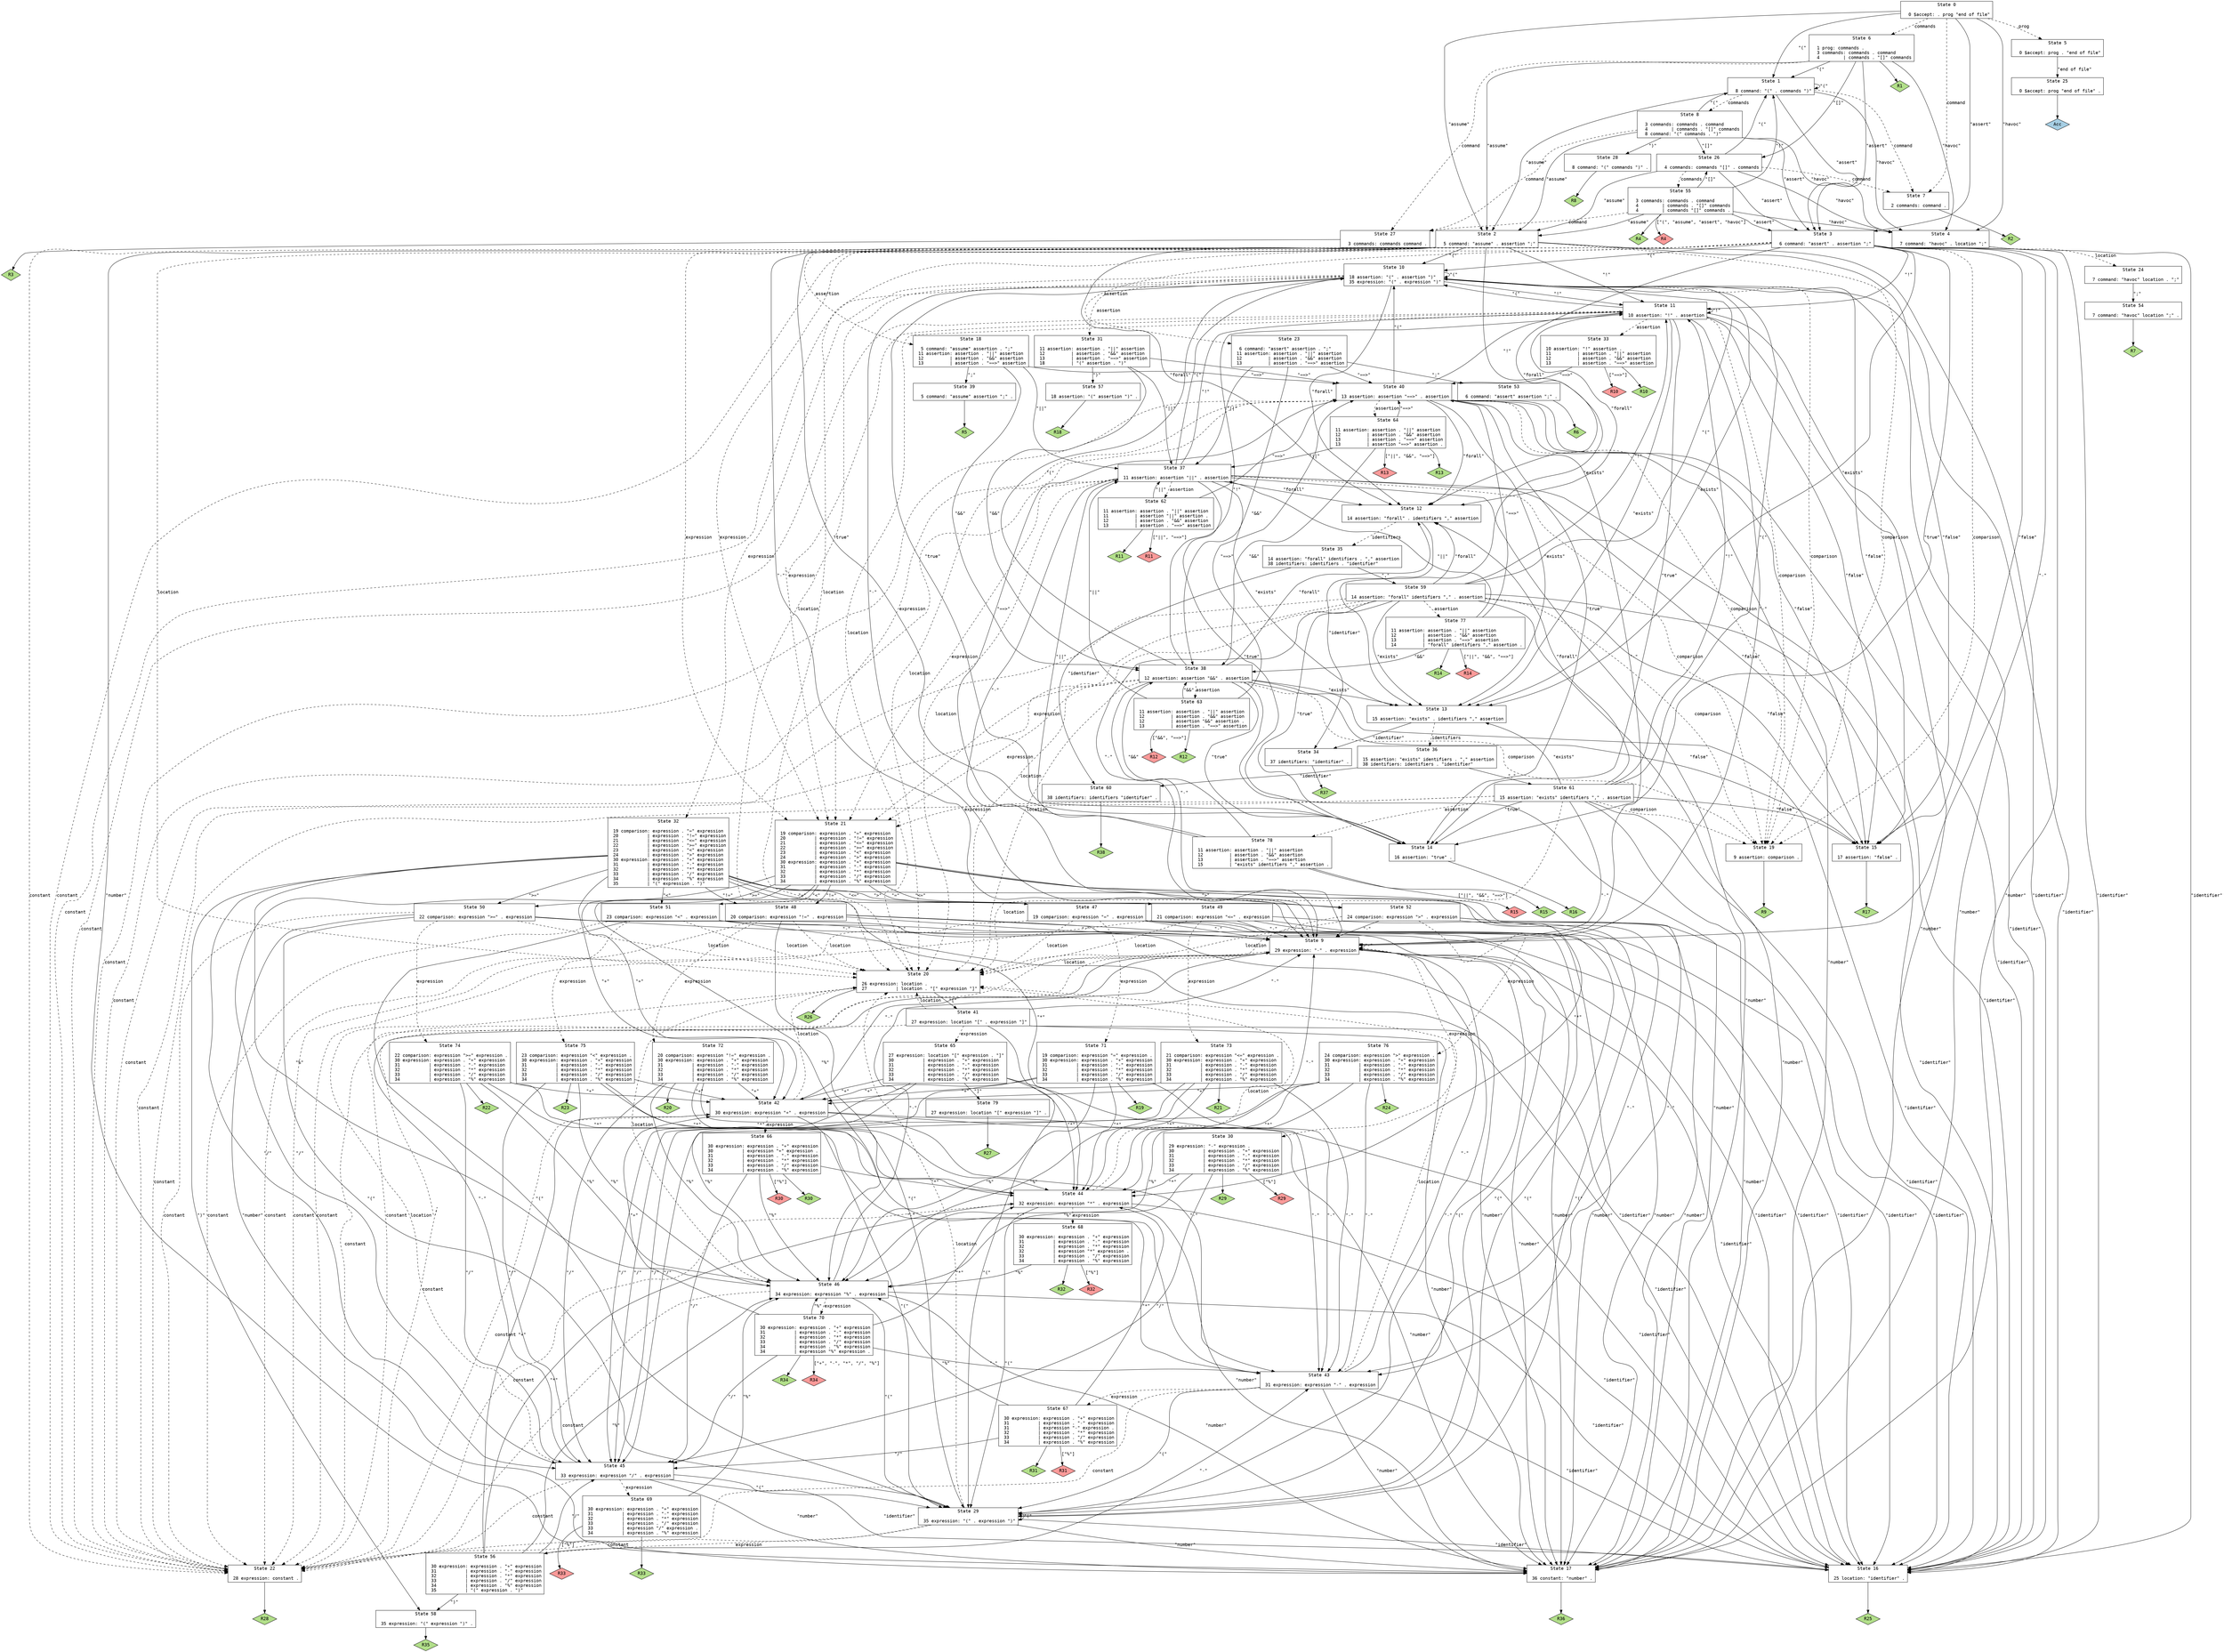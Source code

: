 // Generated by GNU Bison 3.4.
// Report bugs to <bug-bison@gnu.org>.
// Home page: <http://www.gnu.org/software/bison/>.

digraph "/home/ferhat/git/vc-gen/gc/gc-parser.yy"
{
  node [fontname = courier, shape = box, colorscheme = paired6]
  edge [fontname = courier]

  0 [label="State 0\n\l  0 $accept: . prog \"end of file\"\l"]
  0 -> 1 [style=solid label="\"(\""]
  0 -> 2 [style=solid label="\"assume\""]
  0 -> 3 [style=solid label="\"assert\""]
  0 -> 4 [style=solid label="\"havoc\""]
  0 -> 5 [style=dashed label="prog"]
  0 -> 6 [style=dashed label="commands"]
  0 -> 7 [style=dashed label="command"]
  1 [label="State 1\n\l  8 command: \"(\" . commands \")\"\l"]
  1 -> 1 [style=solid label="\"(\""]
  1 -> 2 [style=solid label="\"assume\""]
  1 -> 3 [style=solid label="\"assert\""]
  1 -> 4 [style=solid label="\"havoc\""]
  1 -> 8 [style=dashed label="commands"]
  1 -> 7 [style=dashed label="command"]
  2 [label="State 2\n\l  5 command: \"assume\" . assertion \";\"\l"]
  2 -> 9 [style=solid label="\"-\""]
  2 -> 10 [style=solid label="\"(\""]
  2 -> 11 [style=solid label="\"!\""]
  2 -> 12 [style=solid label="\"forall\""]
  2 -> 13 [style=solid label="\"exists\""]
  2 -> 14 [style=solid label="\"true\""]
  2 -> 15 [style=solid label="\"false\""]
  2 -> 16 [style=solid label="\"identifier\""]
  2 -> 17 [style=solid label="\"number\""]
  2 -> 18 [style=dashed label="assertion"]
  2 -> 19 [style=dashed label="comparison"]
  2 -> 20 [style=dashed label="location"]
  2 -> 21 [style=dashed label="expression"]
  2 -> 22 [style=dashed label="constant"]
  3 [label="State 3\n\l  6 command: \"assert\" . assertion \";\"\l"]
  3 -> 9 [style=solid label="\"-\""]
  3 -> 10 [style=solid label="\"(\""]
  3 -> 11 [style=solid label="\"!\""]
  3 -> 12 [style=solid label="\"forall\""]
  3 -> 13 [style=solid label="\"exists\""]
  3 -> 14 [style=solid label="\"true\""]
  3 -> 15 [style=solid label="\"false\""]
  3 -> 16 [style=solid label="\"identifier\""]
  3 -> 17 [style=solid label="\"number\""]
  3 -> 23 [style=dashed label="assertion"]
  3 -> 19 [style=dashed label="comparison"]
  3 -> 20 [style=dashed label="location"]
  3 -> 21 [style=dashed label="expression"]
  3 -> 22 [style=dashed label="constant"]
  4 [label="State 4\n\l  7 command: \"havoc\" . location \";\"\l"]
  4 -> 16 [style=solid label="\"identifier\""]
  4 -> 24 [style=dashed label="location"]
  5 [label="State 5\n\l  0 $accept: prog . \"end of file\"\l"]
  5 -> 25 [style=solid label="\"end of file\""]
  6 [label="State 6\n\l  1 prog: commands .\l  3 commands: commands . command\l  4         | commands . \"[]\" commands\l"]
  6 -> 1 [style=solid label="\"(\""]
  6 -> 2 [style=solid label="\"assume\""]
  6 -> 3 [style=solid label="\"assert\""]
  6 -> 4 [style=solid label="\"havoc\""]
  6 -> 26 [style=solid label="\"[]\""]
  6 -> 27 [style=dashed label="command"]
  6 -> "6R1" [style=solid]
 "6R1" [label="R1", fillcolor=3, shape=diamond, style=filled]
  7 [label="State 7\n\l  2 commands: command .\l"]
  7 -> "7R2" [style=solid]
 "7R2" [label="R2", fillcolor=3, shape=diamond, style=filled]
  8 [label="State 8\n\l  3 commands: commands . command\l  4         | commands . \"[]\" commands\l  8 command: \"(\" commands . \")\"\l"]
  8 -> 1 [style=solid label="\"(\""]
  8 -> 28 [style=solid label="\")\""]
  8 -> 2 [style=solid label="\"assume\""]
  8 -> 3 [style=solid label="\"assert\""]
  8 -> 4 [style=solid label="\"havoc\""]
  8 -> 26 [style=solid label="\"[]\""]
  8 -> 27 [style=dashed label="command"]
  9 [label="State 9\n\l 29 expression: \"-\" . expression\l"]
  9 -> 9 [style=solid label="\"-\""]
  9 -> 29 [style=solid label="\"(\""]
  9 -> 16 [style=solid label="\"identifier\""]
  9 -> 17 [style=solid label="\"number\""]
  9 -> 20 [style=dashed label="location"]
  9 -> 30 [style=dashed label="expression"]
  9 -> 22 [style=dashed label="constant"]
  10 [label="State 10\n\l 18 assertion: \"(\" . assertion \")\"\l 35 expression: \"(\" . expression \")\"\l"]
  10 -> 9 [style=solid label="\"-\""]
  10 -> 10 [style=solid label="\"(\""]
  10 -> 11 [style=solid label="\"!\""]
  10 -> 12 [style=solid label="\"forall\""]
  10 -> 13 [style=solid label="\"exists\""]
  10 -> 14 [style=solid label="\"true\""]
  10 -> 15 [style=solid label="\"false\""]
  10 -> 16 [style=solid label="\"identifier\""]
  10 -> 17 [style=solid label="\"number\""]
  10 -> 31 [style=dashed label="assertion"]
  10 -> 19 [style=dashed label="comparison"]
  10 -> 20 [style=dashed label="location"]
  10 -> 32 [style=dashed label="expression"]
  10 -> 22 [style=dashed label="constant"]
  11 [label="State 11\n\l 10 assertion: \"!\" . assertion\l"]
  11 -> 9 [style=solid label="\"-\""]
  11 -> 10 [style=solid label="\"(\""]
  11 -> 11 [style=solid label="\"!\""]
  11 -> 12 [style=solid label="\"forall\""]
  11 -> 13 [style=solid label="\"exists\""]
  11 -> 14 [style=solid label="\"true\""]
  11 -> 15 [style=solid label="\"false\""]
  11 -> 16 [style=solid label="\"identifier\""]
  11 -> 17 [style=solid label="\"number\""]
  11 -> 33 [style=dashed label="assertion"]
  11 -> 19 [style=dashed label="comparison"]
  11 -> 20 [style=dashed label="location"]
  11 -> 21 [style=dashed label="expression"]
  11 -> 22 [style=dashed label="constant"]
  12 [label="State 12\n\l 14 assertion: \"forall\" . identifiers \",\" assertion\l"]
  12 -> 34 [style=solid label="\"identifier\""]
  12 -> 35 [style=dashed label="identifiers"]
  13 [label="State 13\n\l 15 assertion: \"exists\" . identifiers \",\" assertion\l"]
  13 -> 34 [style=solid label="\"identifier\""]
  13 -> 36 [style=dashed label="identifiers"]
  14 [label="State 14\n\l 16 assertion: \"true\" .\l"]
  14 -> "14R16" [style=solid]
 "14R16" [label="R16", fillcolor=3, shape=diamond, style=filled]
  15 [label="State 15\n\l 17 assertion: \"false\" .\l"]
  15 -> "15R17" [style=solid]
 "15R17" [label="R17", fillcolor=3, shape=diamond, style=filled]
  16 [label="State 16\n\l 25 location: \"identifier\" .\l"]
  16 -> "16R25" [style=solid]
 "16R25" [label="R25", fillcolor=3, shape=diamond, style=filled]
  17 [label="State 17\n\l 36 constant: \"number\" .\l"]
  17 -> "17R36" [style=solid]
 "17R36" [label="R36", fillcolor=3, shape=diamond, style=filled]
  18 [label="State 18\n\l  5 command: \"assume\" assertion . \";\"\l 11 assertion: assertion . \"||\" assertion\l 12          | assertion . \"&&\" assertion\l 13          | assertion . \"==>\" assertion\l"]
  18 -> 37 [style=solid label="\"||\""]
  18 -> 38 [style=solid label="\"&&\""]
  18 -> 39 [style=solid label="\";\""]
  18 -> 40 [style=solid label="\"==>\""]
  19 [label="State 19\n\l  9 assertion: comparison .\l"]
  19 -> "19R9" [style=solid]
 "19R9" [label="R9", fillcolor=3, shape=diamond, style=filled]
  20 [label="State 20\n\l 26 expression: location .\l 27           | location . \"[\" expression \"]\"\l"]
  20 -> 41 [style=solid label="\"[\""]
  20 -> "20R26" [style=solid]
 "20R26" [label="R26", fillcolor=3, shape=diamond, style=filled]
  21 [label="State 21\n\l 19 comparison: expression . \"=\" expression\l 20           | expression . \"!=\" expression\l 21           | expression . \"<=\" expression\l 22           | expression . \">=\" expression\l 23           | expression . \"<\" expression\l 24           | expression . \">\" expression\l 30 expression: expression . \"+\" expression\l 31           | expression . \"-\" expression\l 32           | expression . \"*\" expression\l 33           | expression . \"/\" expression\l 34           | expression . \"%\" expression\l"]
  21 -> 42 [style=solid label="\"+\""]
  21 -> 43 [style=solid label="\"-\""]
  21 -> 44 [style=solid label="\"*\""]
  21 -> 45 [style=solid label="\"/\""]
  21 -> 46 [style=solid label="\"%\""]
  21 -> 47 [style=solid label="\"=\""]
  21 -> 48 [style=solid label="\"!=\""]
  21 -> 49 [style=solid label="\"<=\""]
  21 -> 50 [style=solid label="\">=\""]
  21 -> 51 [style=solid label="\"<\""]
  21 -> 52 [style=solid label="\">\""]
  22 [label="State 22\n\l 28 expression: constant .\l"]
  22 -> "22R28" [style=solid]
 "22R28" [label="R28", fillcolor=3, shape=diamond, style=filled]
  23 [label="State 23\n\l  6 command: \"assert\" assertion . \";\"\l 11 assertion: assertion . \"||\" assertion\l 12          | assertion . \"&&\" assertion\l 13          | assertion . \"==>\" assertion\l"]
  23 -> 37 [style=solid label="\"||\""]
  23 -> 38 [style=solid label="\"&&\""]
  23 -> 53 [style=solid label="\";\""]
  23 -> 40 [style=solid label="\"==>\""]
  24 [label="State 24\n\l  7 command: \"havoc\" location . \";\"\l"]
  24 -> 54 [style=solid label="\";\""]
  25 [label="State 25\n\l  0 $accept: prog \"end of file\" .\l"]
  25 -> "25R0" [style=solid]
 "25R0" [label="Acc", fillcolor=1, shape=diamond, style=filled]
  26 [label="State 26\n\l  4 commands: commands \"[]\" . commands\l"]
  26 -> 1 [style=solid label="\"(\""]
  26 -> 2 [style=solid label="\"assume\""]
  26 -> 3 [style=solid label="\"assert\""]
  26 -> 4 [style=solid label="\"havoc\""]
  26 -> 55 [style=dashed label="commands"]
  26 -> 7 [style=dashed label="command"]
  27 [label="State 27\n\l  3 commands: commands command .\l"]
  27 -> "27R3" [style=solid]
 "27R3" [label="R3", fillcolor=3, shape=diamond, style=filled]
  28 [label="State 28\n\l  8 command: \"(\" commands \")\" .\l"]
  28 -> "28R8" [style=solid]
 "28R8" [label="R8", fillcolor=3, shape=diamond, style=filled]
  29 [label="State 29\n\l 35 expression: \"(\" . expression \")\"\l"]
  29 -> 9 [style=solid label="\"-\""]
  29 -> 29 [style=solid label="\"(\""]
  29 -> 16 [style=solid label="\"identifier\""]
  29 -> 17 [style=solid label="\"number\""]
  29 -> 20 [style=dashed label="location"]
  29 -> 56 [style=dashed label="expression"]
  29 -> 22 [style=dashed label="constant"]
  30 [label="State 30\n\l 29 expression: \"-\" expression .\l 30           | expression . \"+\" expression\l 31           | expression . \"-\" expression\l 32           | expression . \"*\" expression\l 33           | expression . \"/\" expression\l 34           | expression . \"%\" expression\l"]
  30 -> 44 [style=solid label="\"*\""]
  30 -> 45 [style=solid label="\"/\""]
  30 -> 46 [style=solid label="\"%\""]
  30 -> "30R29d" [label="[\"%\"]", style=solid]
 "30R29d" [label="R29", fillcolor=5, shape=diamond, style=filled]
  30 -> "30R29" [style=solid]
 "30R29" [label="R29", fillcolor=3, shape=diamond, style=filled]
  31 [label="State 31\n\l 11 assertion: assertion . \"||\" assertion\l 12          | assertion . \"&&\" assertion\l 13          | assertion . \"==>\" assertion\l 18          | \"(\" assertion . \")\"\l"]
  31 -> 57 [style=solid label="\")\""]
  31 -> 37 [style=solid label="\"||\""]
  31 -> 38 [style=solid label="\"&&\""]
  31 -> 40 [style=solid label="\"==>\""]
  32 [label="State 32\n\l 19 comparison: expression . \"=\" expression\l 20           | expression . \"!=\" expression\l 21           | expression . \"<=\" expression\l 22           | expression . \">=\" expression\l 23           | expression . \"<\" expression\l 24           | expression . \">\" expression\l 30 expression: expression . \"+\" expression\l 31           | expression . \"-\" expression\l 32           | expression . \"*\" expression\l 33           | expression . \"/\" expression\l 34           | expression . \"%\" expression\l 35           | \"(\" expression . \")\"\l"]
  32 -> 42 [style=solid label="\"+\""]
  32 -> 43 [style=solid label="\"-\""]
  32 -> 44 [style=solid label="\"*\""]
  32 -> 45 [style=solid label="\"/\""]
  32 -> 46 [style=solid label="\"%\""]
  32 -> 58 [style=solid label="\")\""]
  32 -> 47 [style=solid label="\"=\""]
  32 -> 48 [style=solid label="\"!=\""]
  32 -> 49 [style=solid label="\"<=\""]
  32 -> 50 [style=solid label="\">=\""]
  32 -> 51 [style=solid label="\"<\""]
  32 -> 52 [style=solid label="\">\""]
  33 [label="State 33\n\l 10 assertion: \"!\" assertion .\l 11          | assertion . \"||\" assertion\l 12          | assertion . \"&&\" assertion\l 13          | assertion . \"==>\" assertion\l"]
  33 -> 40 [style=solid label="\"==>\""]
  33 -> "33R10d" [label="[\"==>\"]", style=solid]
 "33R10d" [label="R10", fillcolor=5, shape=diamond, style=filled]
  33 -> "33R10" [style=solid]
 "33R10" [label="R10", fillcolor=3, shape=diamond, style=filled]
  34 [label="State 34\n\l 37 identifiers: \"identifier\" .\l"]
  34 -> "34R37" [style=solid]
 "34R37" [label="R37", fillcolor=3, shape=diamond, style=filled]
  35 [label="State 35\n\l 14 assertion: \"forall\" identifiers . \",\" assertion\l 38 identifiers: identifiers . \"identifier\"\l"]
  35 -> 59 [style=solid label="\",\""]
  35 -> 60 [style=solid label="\"identifier\""]
  36 [label="State 36\n\l 15 assertion: \"exists\" identifiers . \",\" assertion\l 38 identifiers: identifiers . \"identifier\"\l"]
  36 -> 61 [style=solid label="\",\""]
  36 -> 60 [style=solid label="\"identifier\""]
  37 [label="State 37\n\l 11 assertion: assertion \"||\" . assertion\l"]
  37 -> 9 [style=solid label="\"-\""]
  37 -> 10 [style=solid label="\"(\""]
  37 -> 11 [style=solid label="\"!\""]
  37 -> 12 [style=solid label="\"forall\""]
  37 -> 13 [style=solid label="\"exists\""]
  37 -> 14 [style=solid label="\"true\""]
  37 -> 15 [style=solid label="\"false\""]
  37 -> 16 [style=solid label="\"identifier\""]
  37 -> 17 [style=solid label="\"number\""]
  37 -> 62 [style=dashed label="assertion"]
  37 -> 19 [style=dashed label="comparison"]
  37 -> 20 [style=dashed label="location"]
  37 -> 21 [style=dashed label="expression"]
  37 -> 22 [style=dashed label="constant"]
  38 [label="State 38\n\l 12 assertion: assertion \"&&\" . assertion\l"]
  38 -> 9 [style=solid label="\"-\""]
  38 -> 10 [style=solid label="\"(\""]
  38 -> 11 [style=solid label="\"!\""]
  38 -> 12 [style=solid label="\"forall\""]
  38 -> 13 [style=solid label="\"exists\""]
  38 -> 14 [style=solid label="\"true\""]
  38 -> 15 [style=solid label="\"false\""]
  38 -> 16 [style=solid label="\"identifier\""]
  38 -> 17 [style=solid label="\"number\""]
  38 -> 63 [style=dashed label="assertion"]
  38 -> 19 [style=dashed label="comparison"]
  38 -> 20 [style=dashed label="location"]
  38 -> 21 [style=dashed label="expression"]
  38 -> 22 [style=dashed label="constant"]
  39 [label="State 39\n\l  5 command: \"assume\" assertion \";\" .\l"]
  39 -> "39R5" [style=solid]
 "39R5" [label="R5", fillcolor=3, shape=diamond, style=filled]
  40 [label="State 40\n\l 13 assertion: assertion \"==>\" . assertion\l"]
  40 -> 9 [style=solid label="\"-\""]
  40 -> 10 [style=solid label="\"(\""]
  40 -> 11 [style=solid label="\"!\""]
  40 -> 12 [style=solid label="\"forall\""]
  40 -> 13 [style=solid label="\"exists\""]
  40 -> 14 [style=solid label="\"true\""]
  40 -> 15 [style=solid label="\"false\""]
  40 -> 16 [style=solid label="\"identifier\""]
  40 -> 17 [style=solid label="\"number\""]
  40 -> 64 [style=dashed label="assertion"]
  40 -> 19 [style=dashed label="comparison"]
  40 -> 20 [style=dashed label="location"]
  40 -> 21 [style=dashed label="expression"]
  40 -> 22 [style=dashed label="constant"]
  41 [label="State 41\n\l 27 expression: location \"[\" . expression \"]\"\l"]
  41 -> 9 [style=solid label="\"-\""]
  41 -> 29 [style=solid label="\"(\""]
  41 -> 16 [style=solid label="\"identifier\""]
  41 -> 17 [style=solid label="\"number\""]
  41 -> 20 [style=dashed label="location"]
  41 -> 65 [style=dashed label="expression"]
  41 -> 22 [style=dashed label="constant"]
  42 [label="State 42\n\l 30 expression: expression \"+\" . expression\l"]
  42 -> 9 [style=solid label="\"-\""]
  42 -> 29 [style=solid label="\"(\""]
  42 -> 16 [style=solid label="\"identifier\""]
  42 -> 17 [style=solid label="\"number\""]
  42 -> 20 [style=dashed label="location"]
  42 -> 66 [style=dashed label="expression"]
  42 -> 22 [style=dashed label="constant"]
  43 [label="State 43\n\l 31 expression: expression \"-\" . expression\l"]
  43 -> 9 [style=solid label="\"-\""]
  43 -> 29 [style=solid label="\"(\""]
  43 -> 16 [style=solid label="\"identifier\""]
  43 -> 17 [style=solid label="\"number\""]
  43 -> 20 [style=dashed label="location"]
  43 -> 67 [style=dashed label="expression"]
  43 -> 22 [style=dashed label="constant"]
  44 [label="State 44\n\l 32 expression: expression \"*\" . expression\l"]
  44 -> 9 [style=solid label="\"-\""]
  44 -> 29 [style=solid label="\"(\""]
  44 -> 16 [style=solid label="\"identifier\""]
  44 -> 17 [style=solid label="\"number\""]
  44 -> 20 [style=dashed label="location"]
  44 -> 68 [style=dashed label="expression"]
  44 -> 22 [style=dashed label="constant"]
  45 [label="State 45\n\l 33 expression: expression \"/\" . expression\l"]
  45 -> 9 [style=solid label="\"-\""]
  45 -> 29 [style=solid label="\"(\""]
  45 -> 16 [style=solid label="\"identifier\""]
  45 -> 17 [style=solid label="\"number\""]
  45 -> 20 [style=dashed label="location"]
  45 -> 69 [style=dashed label="expression"]
  45 -> 22 [style=dashed label="constant"]
  46 [label="State 46\n\l 34 expression: expression \"%\" . expression\l"]
  46 -> 9 [style=solid label="\"-\""]
  46 -> 29 [style=solid label="\"(\""]
  46 -> 16 [style=solid label="\"identifier\""]
  46 -> 17 [style=solid label="\"number\""]
  46 -> 20 [style=dashed label="location"]
  46 -> 70 [style=dashed label="expression"]
  46 -> 22 [style=dashed label="constant"]
  47 [label="State 47\n\l 19 comparison: expression \"=\" . expression\l"]
  47 -> 9 [style=solid label="\"-\""]
  47 -> 29 [style=solid label="\"(\""]
  47 -> 16 [style=solid label="\"identifier\""]
  47 -> 17 [style=solid label="\"number\""]
  47 -> 20 [style=dashed label="location"]
  47 -> 71 [style=dashed label="expression"]
  47 -> 22 [style=dashed label="constant"]
  48 [label="State 48\n\l 20 comparison: expression \"!=\" . expression\l"]
  48 -> 9 [style=solid label="\"-\""]
  48 -> 29 [style=solid label="\"(\""]
  48 -> 16 [style=solid label="\"identifier\""]
  48 -> 17 [style=solid label="\"number\""]
  48 -> 20 [style=dashed label="location"]
  48 -> 72 [style=dashed label="expression"]
  48 -> 22 [style=dashed label="constant"]
  49 [label="State 49\n\l 21 comparison: expression \"<=\" . expression\l"]
  49 -> 9 [style=solid label="\"-\""]
  49 -> 29 [style=solid label="\"(\""]
  49 -> 16 [style=solid label="\"identifier\""]
  49 -> 17 [style=solid label="\"number\""]
  49 -> 20 [style=dashed label="location"]
  49 -> 73 [style=dashed label="expression"]
  49 -> 22 [style=dashed label="constant"]
  50 [label="State 50\n\l 22 comparison: expression \">=\" . expression\l"]
  50 -> 9 [style=solid label="\"-\""]
  50 -> 29 [style=solid label="\"(\""]
  50 -> 16 [style=solid label="\"identifier\""]
  50 -> 17 [style=solid label="\"number\""]
  50 -> 20 [style=dashed label="location"]
  50 -> 74 [style=dashed label="expression"]
  50 -> 22 [style=dashed label="constant"]
  51 [label="State 51\n\l 23 comparison: expression \"<\" . expression\l"]
  51 -> 9 [style=solid label="\"-\""]
  51 -> 29 [style=solid label="\"(\""]
  51 -> 16 [style=solid label="\"identifier\""]
  51 -> 17 [style=solid label="\"number\""]
  51 -> 20 [style=dashed label="location"]
  51 -> 75 [style=dashed label="expression"]
  51 -> 22 [style=dashed label="constant"]
  52 [label="State 52\n\l 24 comparison: expression \">\" . expression\l"]
  52 -> 9 [style=solid label="\"-\""]
  52 -> 29 [style=solid label="\"(\""]
  52 -> 16 [style=solid label="\"identifier\""]
  52 -> 17 [style=solid label="\"number\""]
  52 -> 20 [style=dashed label="location"]
  52 -> 76 [style=dashed label="expression"]
  52 -> 22 [style=dashed label="constant"]
  53 [label="State 53\n\l  6 command: \"assert\" assertion \";\" .\l"]
  53 -> "53R6" [style=solid]
 "53R6" [label="R6", fillcolor=3, shape=diamond, style=filled]
  54 [label="State 54\n\l  7 command: \"havoc\" location \";\" .\l"]
  54 -> "54R7" [style=solid]
 "54R7" [label="R7", fillcolor=3, shape=diamond, style=filled]
  55 [label="State 55\n\l  3 commands: commands . command\l  4         | commands . \"[]\" commands\l  4         | commands \"[]\" commands .\l"]
  55 -> 1 [style=solid label="\"(\""]
  55 -> 2 [style=solid label="\"assume\""]
  55 -> 3 [style=solid label="\"assert\""]
  55 -> 4 [style=solid label="\"havoc\""]
  55 -> 26 [style=solid label="\"[]\""]
  55 -> 27 [style=dashed label="command"]
  55 -> "55R4d" [label="[\"(\", \"assume\", \"assert\", \"havoc\"]", style=solid]
 "55R4d" [label="R4", fillcolor=5, shape=diamond, style=filled]
  55 -> "55R4" [style=solid]
 "55R4" [label="R4", fillcolor=3, shape=diamond, style=filled]
  56 [label="State 56\n\l 30 expression: expression . \"+\" expression\l 31           | expression . \"-\" expression\l 32           | expression . \"*\" expression\l 33           | expression . \"/\" expression\l 34           | expression . \"%\" expression\l 35           | \"(\" expression . \")\"\l"]
  56 -> 42 [style=solid label="\"+\""]
  56 -> 43 [style=solid label="\"-\""]
  56 -> 44 [style=solid label="\"*\""]
  56 -> 45 [style=solid label="\"/\""]
  56 -> 46 [style=solid label="\"%\""]
  56 -> 58 [style=solid label="\")\""]
  57 [label="State 57\n\l 18 assertion: \"(\" assertion \")\" .\l"]
  57 -> "57R18" [style=solid]
 "57R18" [label="R18", fillcolor=3, shape=diamond, style=filled]
  58 [label="State 58\n\l 35 expression: \"(\" expression \")\" .\l"]
  58 -> "58R35" [style=solid]
 "58R35" [label="R35", fillcolor=3, shape=diamond, style=filled]
  59 [label="State 59\n\l 14 assertion: \"forall\" identifiers \",\" . assertion\l"]
  59 -> 9 [style=solid label="\"-\""]
  59 -> 10 [style=solid label="\"(\""]
  59 -> 11 [style=solid label="\"!\""]
  59 -> 12 [style=solid label="\"forall\""]
  59 -> 13 [style=solid label="\"exists\""]
  59 -> 14 [style=solid label="\"true\""]
  59 -> 15 [style=solid label="\"false\""]
  59 -> 16 [style=solid label="\"identifier\""]
  59 -> 17 [style=solid label="\"number\""]
  59 -> 77 [style=dashed label="assertion"]
  59 -> 19 [style=dashed label="comparison"]
  59 -> 20 [style=dashed label="location"]
  59 -> 21 [style=dashed label="expression"]
  59 -> 22 [style=dashed label="constant"]
  60 [label="State 60\n\l 38 identifiers: identifiers \"identifier\" .\l"]
  60 -> "60R38" [style=solid]
 "60R38" [label="R38", fillcolor=3, shape=diamond, style=filled]
  61 [label="State 61\n\l 15 assertion: \"exists\" identifiers \",\" . assertion\l"]
  61 -> 9 [style=solid label="\"-\""]
  61 -> 10 [style=solid label="\"(\""]
  61 -> 11 [style=solid label="\"!\""]
  61 -> 12 [style=solid label="\"forall\""]
  61 -> 13 [style=solid label="\"exists\""]
  61 -> 14 [style=solid label="\"true\""]
  61 -> 15 [style=solid label="\"false\""]
  61 -> 16 [style=solid label="\"identifier\""]
  61 -> 17 [style=solid label="\"number\""]
  61 -> 78 [style=dashed label="assertion"]
  61 -> 19 [style=dashed label="comparison"]
  61 -> 20 [style=dashed label="location"]
  61 -> 21 [style=dashed label="expression"]
  61 -> 22 [style=dashed label="constant"]
  62 [label="State 62\n\l 11 assertion: assertion . \"||\" assertion\l 11          | assertion \"||\" assertion .\l 12          | assertion . \"&&\" assertion\l 13          | assertion . \"==>\" assertion\l"]
  62 -> 37 [style=solid label="\"||\""]
  62 -> 40 [style=solid label="\"==>\""]
  62 -> "62R11d" [label="[\"||\", \"==>\"]", style=solid]
 "62R11d" [label="R11", fillcolor=5, shape=diamond, style=filled]
  62 -> "62R11" [style=solid]
 "62R11" [label="R11", fillcolor=3, shape=diamond, style=filled]
  63 [label="State 63\n\l 11 assertion: assertion . \"||\" assertion\l 12          | assertion . \"&&\" assertion\l 12          | assertion \"&&\" assertion .\l 13          | assertion . \"==>\" assertion\l"]
  63 -> 37 [style=solid label="\"||\""]
  63 -> 38 [style=solid label="\"&&\""]
  63 -> 40 [style=solid label="\"==>\""]
  63 -> "63R12d" [label="[\"&&\", \"==>\"]", style=solid]
 "63R12d" [label="R12", fillcolor=5, shape=diamond, style=filled]
  63 -> "63R12" [style=solid]
 "63R12" [label="R12", fillcolor=3, shape=diamond, style=filled]
  64 [label="State 64\n\l 11 assertion: assertion . \"||\" assertion\l 12          | assertion . \"&&\" assertion\l 13          | assertion . \"==>\" assertion\l 13          | assertion \"==>\" assertion .\l"]
  64 -> 37 [style=solid label="\"||\""]
  64 -> 38 [style=solid label="\"&&\""]
  64 -> 40 [style=solid label="\"==>\""]
  64 -> "64R13d" [label="[\"||\", \"&&\", \"==>\"]", style=solid]
 "64R13d" [label="R13", fillcolor=5, shape=diamond, style=filled]
  64 -> "64R13" [style=solid]
 "64R13" [label="R13", fillcolor=3, shape=diamond, style=filled]
  65 [label="State 65\n\l 27 expression: location \"[\" expression . \"]\"\l 30           | expression . \"+\" expression\l 31           | expression . \"-\" expression\l 32           | expression . \"*\" expression\l 33           | expression . \"/\" expression\l 34           | expression . \"%\" expression\l"]
  65 -> 42 [style=solid label="\"+\""]
  65 -> 43 [style=solid label="\"-\""]
  65 -> 44 [style=solid label="\"*\""]
  65 -> 45 [style=solid label="\"/\""]
  65 -> 46 [style=solid label="\"%\""]
  65 -> 79 [style=solid label="\"]\""]
  66 [label="State 66\n\l 30 expression: expression . \"+\" expression\l 30           | expression \"+\" expression .\l 31           | expression . \"-\" expression\l 32           | expression . \"*\" expression\l 33           | expression . \"/\" expression\l 34           | expression . \"%\" expression\l"]
  66 -> 44 [style=solid label="\"*\""]
  66 -> 45 [style=solid label="\"/\""]
  66 -> 46 [style=solid label="\"%\""]
  66 -> "66R30d" [label="[\"%\"]", style=solid]
 "66R30d" [label="R30", fillcolor=5, shape=diamond, style=filled]
  66 -> "66R30" [style=solid]
 "66R30" [label="R30", fillcolor=3, shape=diamond, style=filled]
  67 [label="State 67\n\l 30 expression: expression . \"+\" expression\l 31           | expression . \"-\" expression\l 31           | expression \"-\" expression .\l 32           | expression . \"*\" expression\l 33           | expression . \"/\" expression\l 34           | expression . \"%\" expression\l"]
  67 -> 44 [style=solid label="\"*\""]
  67 -> 45 [style=solid label="\"/\""]
  67 -> 46 [style=solid label="\"%\""]
  67 -> "67R31d" [label="[\"%\"]", style=solid]
 "67R31d" [label="R31", fillcolor=5, shape=diamond, style=filled]
  67 -> "67R31" [style=solid]
 "67R31" [label="R31", fillcolor=3, shape=diamond, style=filled]
  68 [label="State 68\n\l 30 expression: expression . \"+\" expression\l 31           | expression . \"-\" expression\l 32           | expression . \"*\" expression\l 32           | expression \"*\" expression .\l 33           | expression . \"/\" expression\l 34           | expression . \"%\" expression\l"]
  68 -> 46 [style=solid label="\"%\""]
  68 -> "68R32d" [label="[\"%\"]", style=solid]
 "68R32d" [label="R32", fillcolor=5, shape=diamond, style=filled]
  68 -> "68R32" [style=solid]
 "68R32" [label="R32", fillcolor=3, shape=diamond, style=filled]
  69 [label="State 69\n\l 30 expression: expression . \"+\" expression\l 31           | expression . \"-\" expression\l 32           | expression . \"*\" expression\l 33           | expression . \"/\" expression\l 33           | expression \"/\" expression .\l 34           | expression . \"%\" expression\l"]
  69 -> 46 [style=solid label="\"%\""]
  69 -> "69R33d" [label="[\"%\"]", style=solid]
 "69R33d" [label="R33", fillcolor=5, shape=diamond, style=filled]
  69 -> "69R33" [style=solid]
 "69R33" [label="R33", fillcolor=3, shape=diamond, style=filled]
  70 [label="State 70\n\l 30 expression: expression . \"+\" expression\l 31           | expression . \"-\" expression\l 32           | expression . \"*\" expression\l 33           | expression . \"/\" expression\l 34           | expression . \"%\" expression\l 34           | expression \"%\" expression .\l"]
  70 -> 42 [style=solid label="\"+\""]
  70 -> 43 [style=solid label="\"-\""]
  70 -> 44 [style=solid label="\"*\""]
  70 -> 45 [style=solid label="\"/\""]
  70 -> 46 [style=solid label="\"%\""]
  70 -> "70R34d" [label="[\"+\", \"-\", \"*\", \"/\", \"%\"]", style=solid]
 "70R34d" [label="R34", fillcolor=5, shape=diamond, style=filled]
  70 -> "70R34" [style=solid]
 "70R34" [label="R34", fillcolor=3, shape=diamond, style=filled]
  71 [label="State 71\n\l 19 comparison: expression \"=\" expression .\l 30 expression: expression . \"+\" expression\l 31           | expression . \"-\" expression\l 32           | expression . \"*\" expression\l 33           | expression . \"/\" expression\l 34           | expression . \"%\" expression\l"]
  71 -> 42 [style=solid label="\"+\""]
  71 -> 43 [style=solid label="\"-\""]
  71 -> 44 [style=solid label="\"*\""]
  71 -> 45 [style=solid label="\"/\""]
  71 -> 46 [style=solid label="\"%\""]
  71 -> "71R19" [style=solid]
 "71R19" [label="R19", fillcolor=3, shape=diamond, style=filled]
  72 [label="State 72\n\l 20 comparison: expression \"!=\" expression .\l 30 expression: expression . \"+\" expression\l 31           | expression . \"-\" expression\l 32           | expression . \"*\" expression\l 33           | expression . \"/\" expression\l 34           | expression . \"%\" expression\l"]
  72 -> 42 [style=solid label="\"+\""]
  72 -> 43 [style=solid label="\"-\""]
  72 -> 44 [style=solid label="\"*\""]
  72 -> 45 [style=solid label="\"/\""]
  72 -> 46 [style=solid label="\"%\""]
  72 -> "72R20" [style=solid]
 "72R20" [label="R20", fillcolor=3, shape=diamond, style=filled]
  73 [label="State 73\n\l 21 comparison: expression \"<=\" expression .\l 30 expression: expression . \"+\" expression\l 31           | expression . \"-\" expression\l 32           | expression . \"*\" expression\l 33           | expression . \"/\" expression\l 34           | expression . \"%\" expression\l"]
  73 -> 42 [style=solid label="\"+\""]
  73 -> 43 [style=solid label="\"-\""]
  73 -> 44 [style=solid label="\"*\""]
  73 -> 45 [style=solid label="\"/\""]
  73 -> 46 [style=solid label="\"%\""]
  73 -> "73R21" [style=solid]
 "73R21" [label="R21", fillcolor=3, shape=diamond, style=filled]
  74 [label="State 74\n\l 22 comparison: expression \">=\" expression .\l 30 expression: expression . \"+\" expression\l 31           | expression . \"-\" expression\l 32           | expression . \"*\" expression\l 33           | expression . \"/\" expression\l 34           | expression . \"%\" expression\l"]
  74 -> 42 [style=solid label="\"+\""]
  74 -> 43 [style=solid label="\"-\""]
  74 -> 44 [style=solid label="\"*\""]
  74 -> 45 [style=solid label="\"/\""]
  74 -> 46 [style=solid label="\"%\""]
  74 -> "74R22" [style=solid]
 "74R22" [label="R22", fillcolor=3, shape=diamond, style=filled]
  75 [label="State 75\n\l 23 comparison: expression \"<\" expression .\l 30 expression: expression . \"+\" expression\l 31           | expression . \"-\" expression\l 32           | expression . \"*\" expression\l 33           | expression . \"/\" expression\l 34           | expression . \"%\" expression\l"]
  75 -> 42 [style=solid label="\"+\""]
  75 -> 43 [style=solid label="\"-\""]
  75 -> 44 [style=solid label="\"*\""]
  75 -> 45 [style=solid label="\"/\""]
  75 -> 46 [style=solid label="\"%\""]
  75 -> "75R23" [style=solid]
 "75R23" [label="R23", fillcolor=3, shape=diamond, style=filled]
  76 [label="State 76\n\l 24 comparison: expression \">\" expression .\l 30 expression: expression . \"+\" expression\l 31           | expression . \"-\" expression\l 32           | expression . \"*\" expression\l 33           | expression . \"/\" expression\l 34           | expression . \"%\" expression\l"]
  76 -> 42 [style=solid label="\"+\""]
  76 -> 43 [style=solid label="\"-\""]
  76 -> 44 [style=solid label="\"*\""]
  76 -> 45 [style=solid label="\"/\""]
  76 -> 46 [style=solid label="\"%\""]
  76 -> "76R24" [style=solid]
 "76R24" [label="R24", fillcolor=3, shape=diamond, style=filled]
  77 [label="State 77\n\l 11 assertion: assertion . \"||\" assertion\l 12          | assertion . \"&&\" assertion\l 13          | assertion . \"==>\" assertion\l 14          | \"forall\" identifiers \",\" assertion .\l"]
  77 -> 37 [style=solid label="\"||\""]
  77 -> 38 [style=solid label="\"&&\""]
  77 -> 40 [style=solid label="\"==>\""]
  77 -> "77R14d" [label="[\"||\", \"&&\", \"==>\"]", style=solid]
 "77R14d" [label="R14", fillcolor=5, shape=diamond, style=filled]
  77 -> "77R14" [style=solid]
 "77R14" [label="R14", fillcolor=3, shape=diamond, style=filled]
  78 [label="State 78\n\l 11 assertion: assertion . \"||\" assertion\l 12          | assertion . \"&&\" assertion\l 13          | assertion . \"==>\" assertion\l 15          | \"exists\" identifiers \",\" assertion .\l"]
  78 -> 37 [style=solid label="\"||\""]
  78 -> 38 [style=solid label="\"&&\""]
  78 -> 40 [style=solid label="\"==>\""]
  78 -> "78R15d" [label="[\"||\", \"&&\", \"==>\"]", style=solid]
 "78R15d" [label="R15", fillcolor=5, shape=diamond, style=filled]
  78 -> "78R15" [style=solid]
 "78R15" [label="R15", fillcolor=3, shape=diamond, style=filled]
  79 [label="State 79\n\l 27 expression: location \"[\" expression \"]\" .\l"]
  79 -> "79R27" [style=solid]
 "79R27" [label="R27", fillcolor=3, shape=diamond, style=filled]
}
